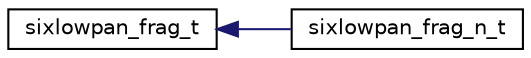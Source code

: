 digraph "Graphical Class Hierarchy"
{
 // LATEX_PDF_SIZE
  edge [fontname="Helvetica",fontsize="10",labelfontname="Helvetica",labelfontsize="10"];
  node [fontname="Helvetica",fontsize="10",shape=record];
  rankdir="LR";
  Node0 [label="sixlowpan_frag_t",height=0.2,width=0.4,color="black", fillcolor="white", style="filled",URL="$structsixlowpan__frag__t.html",tooltip="General and 1st 6LoWPAN fragmentation header."];
  Node0 -> Node1 [dir="back",color="midnightblue",fontsize="10",style="solid",fontname="Helvetica"];
  Node1 [label="sixlowpan_frag_n_t",height=0.2,width=0.4,color="black", fillcolor="white", style="filled",URL="$structsixlowpan__frag__n__t.html",tooltip="Subsequent 6LoWPAN fragmentation header."];
}
